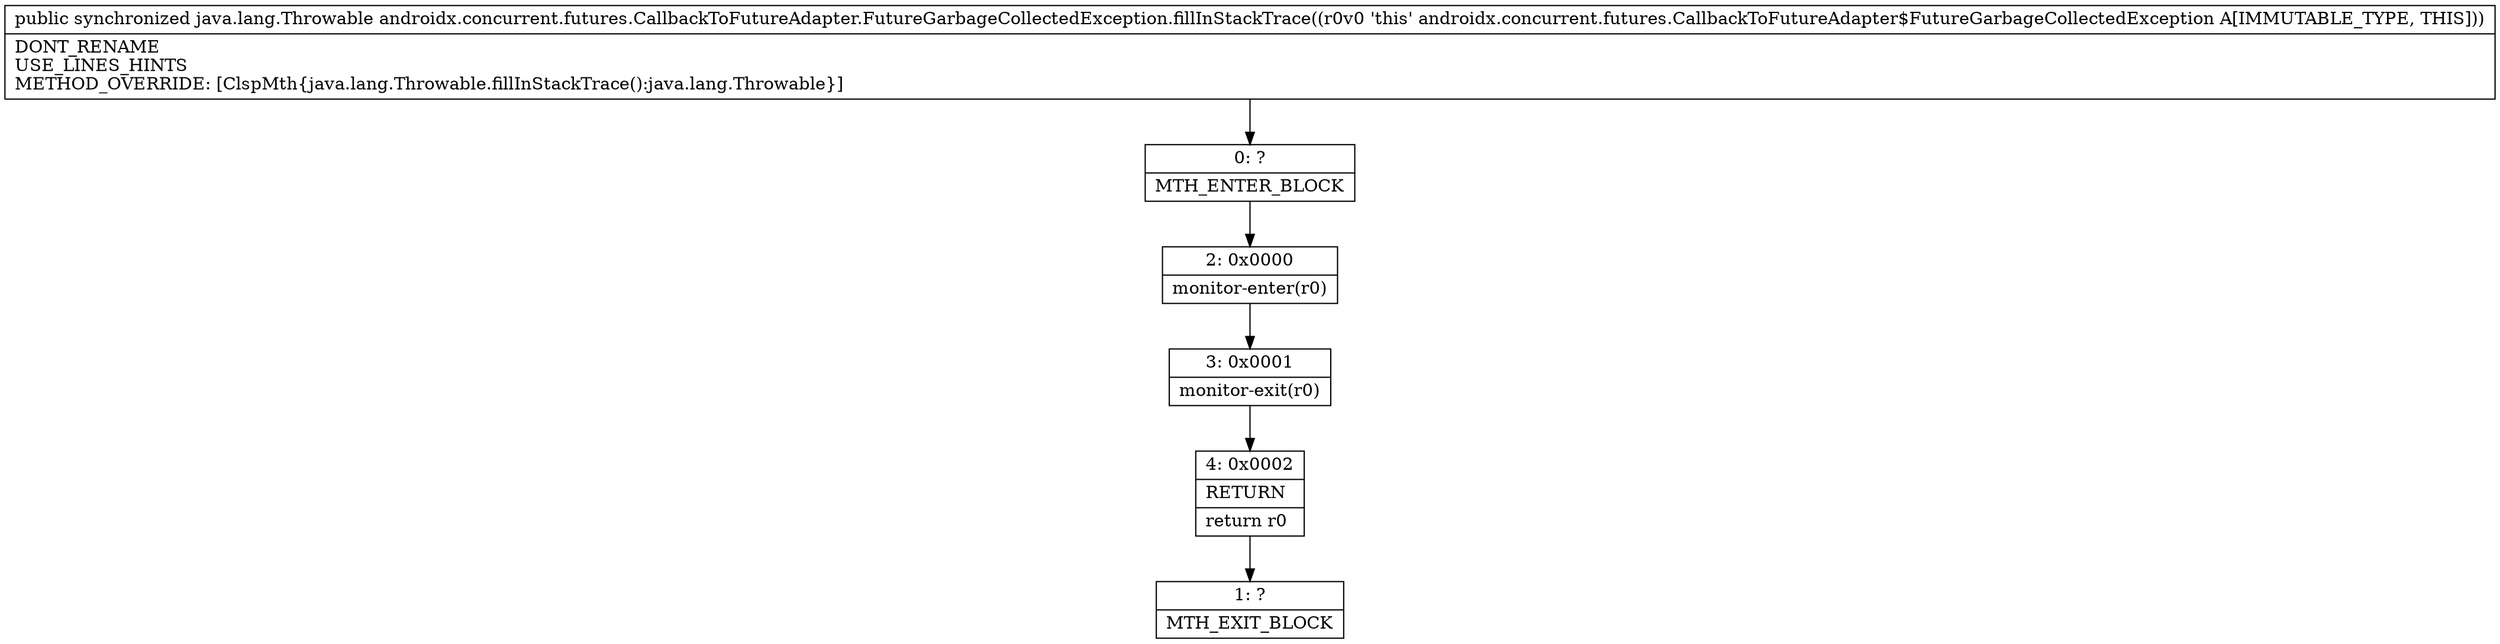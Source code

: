 digraph "CFG forandroidx.concurrent.futures.CallbackToFutureAdapter.FutureGarbageCollectedException.fillInStackTrace()Ljava\/lang\/Throwable;" {
Node_0 [shape=record,label="{0\:\ ?|MTH_ENTER_BLOCK\l}"];
Node_2 [shape=record,label="{2\:\ 0x0000|monitor\-enter(r0)\l}"];
Node_3 [shape=record,label="{3\:\ 0x0001|monitor\-exit(r0)\l}"];
Node_4 [shape=record,label="{4\:\ 0x0002|RETURN\l|return r0\l}"];
Node_1 [shape=record,label="{1\:\ ?|MTH_EXIT_BLOCK\l}"];
MethodNode[shape=record,label="{public synchronized java.lang.Throwable androidx.concurrent.futures.CallbackToFutureAdapter.FutureGarbageCollectedException.fillInStackTrace((r0v0 'this' androidx.concurrent.futures.CallbackToFutureAdapter$FutureGarbageCollectedException A[IMMUTABLE_TYPE, THIS]))  | DONT_RENAME\lUSE_LINES_HINTS\lMETHOD_OVERRIDE: [ClspMth\{java.lang.Throwable.fillInStackTrace():java.lang.Throwable\}]\l}"];
MethodNode -> Node_0;Node_0 -> Node_2;
Node_2 -> Node_3;
Node_3 -> Node_4;
Node_4 -> Node_1;
}

